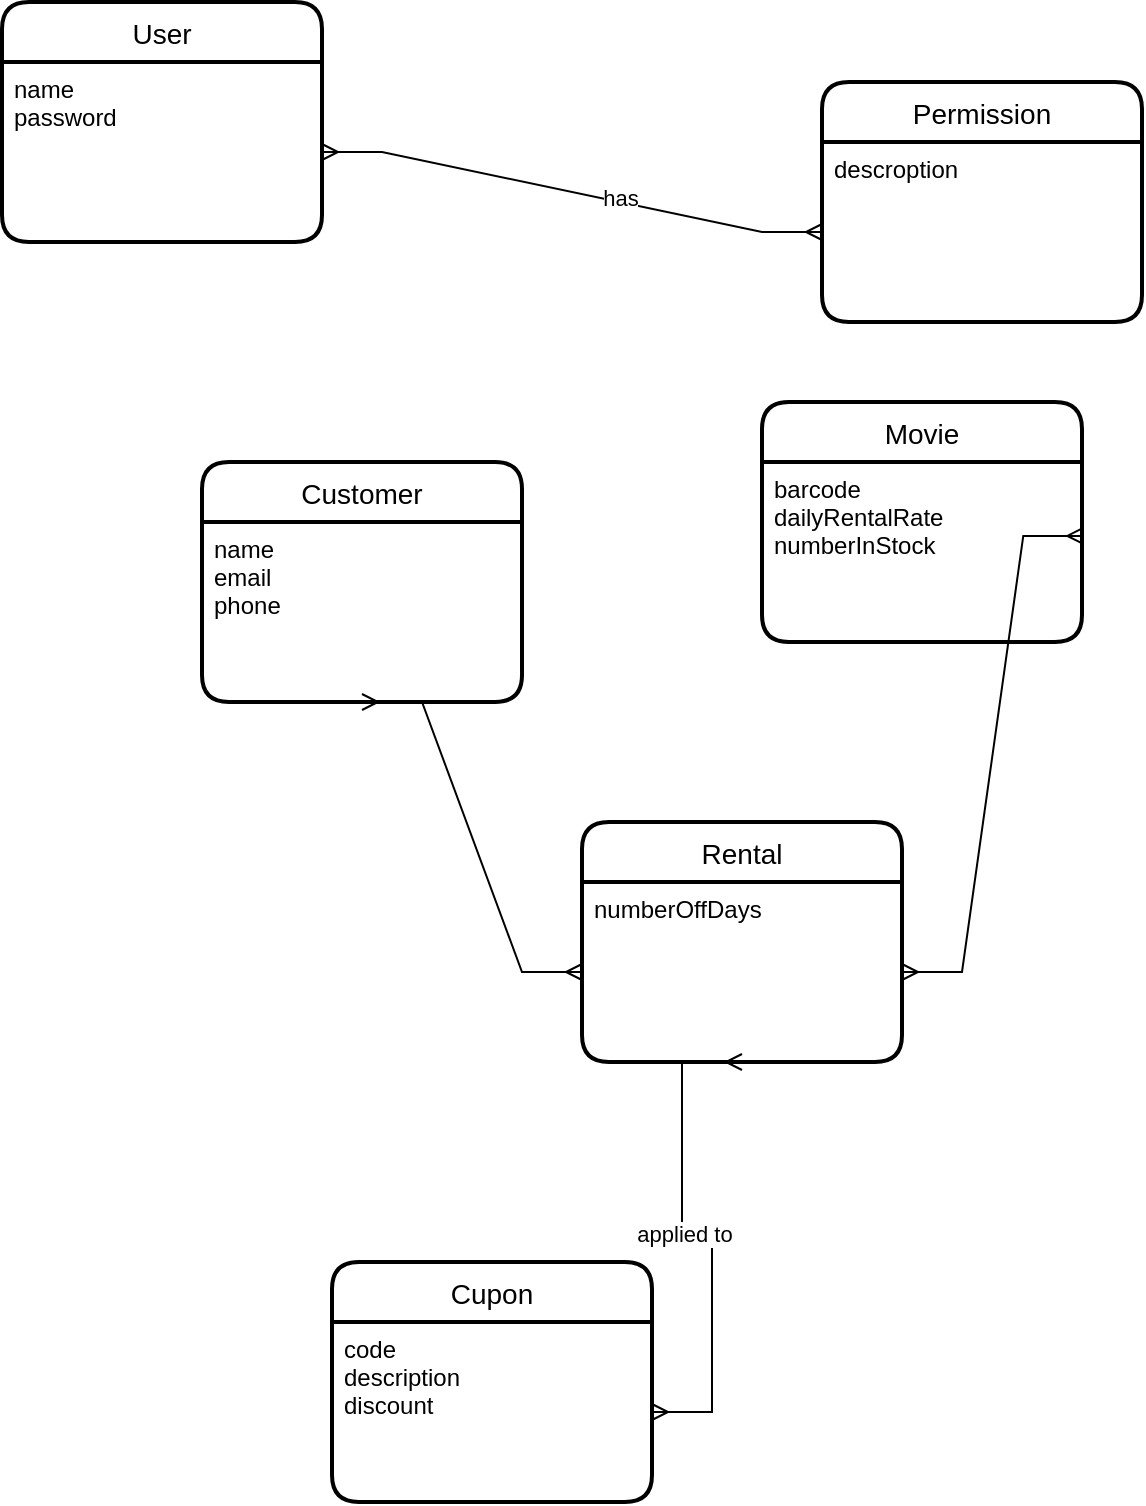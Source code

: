 <mxfile version="20.2.2" type="device"><diagram id="R2lEEEUBdFMjLlhIrx00" name="Page-1"><mxGraphModel dx="1038" dy="588" grid="1" gridSize="10" guides="1" tooltips="1" connect="1" arrows="1" fold="1" page="1" pageScale="1" pageWidth="850" pageHeight="1100" math="0" shadow="0" extFonts="Permanent Marker^https://fonts.googleapis.com/css?family=Permanent+Marker"><root><mxCell id="0"/><mxCell id="1" parent="0"/><mxCell id="U9B3vw82ZwAlZeSYAFN_-1" value="User" style="swimlane;childLayout=stackLayout;horizontal=1;startSize=30;horizontalStack=0;rounded=1;fontSize=14;fontStyle=0;strokeWidth=2;resizeParent=0;resizeLast=1;shadow=0;dashed=0;align=center;" parent="1" vertex="1"><mxGeometry x="100" y="140" width="160" height="120" as="geometry"/></mxCell><mxCell id="U9B3vw82ZwAlZeSYAFN_-2" value="name&#10;password" style="align=left;strokeColor=none;fillColor=none;spacingLeft=4;fontSize=12;verticalAlign=top;resizable=0;rotatable=0;part=1;" parent="U9B3vw82ZwAlZeSYAFN_-1" vertex="1"><mxGeometry y="30" width="160" height="90" as="geometry"/></mxCell><mxCell id="U9B3vw82ZwAlZeSYAFN_-3" value="Permission" style="swimlane;childLayout=stackLayout;horizontal=1;startSize=30;horizontalStack=0;rounded=1;fontSize=14;fontStyle=0;strokeWidth=2;resizeParent=0;resizeLast=1;shadow=0;dashed=0;align=center;" parent="1" vertex="1"><mxGeometry x="510" y="180" width="160" height="120" as="geometry"/></mxCell><mxCell id="U9B3vw82ZwAlZeSYAFN_-4" value="descroption" style="align=left;strokeColor=none;fillColor=none;spacingLeft=4;fontSize=12;verticalAlign=top;resizable=0;rotatable=0;part=1;" parent="U9B3vw82ZwAlZeSYAFN_-3" vertex="1"><mxGeometry y="30" width="160" height="90" as="geometry"/></mxCell><mxCell id="U9B3vw82ZwAlZeSYAFN_-5" value="Customer" style="swimlane;childLayout=stackLayout;horizontal=1;startSize=30;horizontalStack=0;rounded=1;fontSize=14;fontStyle=0;strokeWidth=2;resizeParent=0;resizeLast=1;shadow=0;dashed=0;align=center;" parent="1" vertex="1"><mxGeometry x="200" y="370" width="160" height="120" as="geometry"/></mxCell><mxCell id="U9B3vw82ZwAlZeSYAFN_-6" value="name    &#10;email&#10;phone&#10;" style="align=left;strokeColor=none;fillColor=none;spacingLeft=4;fontSize=12;verticalAlign=top;resizable=0;rotatable=0;part=1;" parent="U9B3vw82ZwAlZeSYAFN_-5" vertex="1"><mxGeometry y="30" width="160" height="90" as="geometry"/></mxCell><mxCell id="U9B3vw82ZwAlZeSYAFN_-7" value="Movie" style="swimlane;childLayout=stackLayout;horizontal=1;startSize=30;horizontalStack=0;rounded=1;fontSize=14;fontStyle=0;strokeWidth=2;resizeParent=0;resizeLast=1;shadow=0;dashed=0;align=center;" parent="1" vertex="1"><mxGeometry x="480" y="340" width="160" height="120" as="geometry"/></mxCell><mxCell id="U9B3vw82ZwAlZeSYAFN_-8" value="barcode&#10;dailyRentalRate&#10;numberInStock" style="align=left;strokeColor=none;fillColor=none;spacingLeft=4;fontSize=12;verticalAlign=top;resizable=0;rotatable=0;part=1;" parent="U9B3vw82ZwAlZeSYAFN_-7" vertex="1"><mxGeometry y="30" width="160" height="90" as="geometry"/></mxCell><mxCell id="U9B3vw82ZwAlZeSYAFN_-9" value="Rental" style="swimlane;childLayout=stackLayout;horizontal=1;startSize=30;horizontalStack=0;rounded=1;fontSize=14;fontStyle=0;strokeWidth=2;resizeParent=0;resizeLast=1;shadow=0;dashed=0;align=center;" parent="1" vertex="1"><mxGeometry x="390" y="550" width="160" height="120" as="geometry"/></mxCell><mxCell id="U9B3vw82ZwAlZeSYAFN_-10" value="numberOffDays" style="align=left;strokeColor=none;fillColor=none;spacingLeft=4;fontSize=12;verticalAlign=top;resizable=0;rotatable=0;part=1;" parent="U9B3vw82ZwAlZeSYAFN_-9" vertex="1"><mxGeometry y="30" width="160" height="90" as="geometry"/></mxCell><mxCell id="U9B3vw82ZwAlZeSYAFN_-11" value="" style="edgeStyle=entityRelationEdgeStyle;fontSize=12;html=1;endArrow=ERmany;startArrow=ERmany;rounded=0;entryX=0;entryY=0.5;entryDx=0;entryDy=0;exitX=0.5;exitY=1;exitDx=0;exitDy=0;" parent="1" source="U9B3vw82ZwAlZeSYAFN_-6" target="U9B3vw82ZwAlZeSYAFN_-10" edge="1"><mxGeometry width="100" height="100" relative="1" as="geometry"><mxPoint x="320" y="400" as="sourcePoint"/><mxPoint x="420" y="300" as="targetPoint"/></mxGeometry></mxCell><mxCell id="U9B3vw82ZwAlZeSYAFN_-12" value="" style="edgeStyle=entityRelationEdgeStyle;fontSize=12;html=1;endArrow=ERmany;startArrow=ERmany;rounded=0;exitX=1.004;exitY=0.411;exitDx=0;exitDy=0;exitPerimeter=0;entryX=1;entryY=0.5;entryDx=0;entryDy=0;" parent="1" source="U9B3vw82ZwAlZeSYAFN_-8" target="U9B3vw82ZwAlZeSYAFN_-10" edge="1"><mxGeometry width="100" height="100" relative="1" as="geometry"><mxPoint x="650" y="480" as="sourcePoint"/><mxPoint x="750" y="380" as="targetPoint"/></mxGeometry></mxCell><mxCell id="U9B3vw82ZwAlZeSYAFN_-13" value="" style="edgeStyle=entityRelationEdgeStyle;fontSize=12;html=1;endArrow=ERmany;startArrow=ERmany;rounded=0;exitX=1;exitY=0.5;exitDx=0;exitDy=0;entryX=0;entryY=0.5;entryDx=0;entryDy=0;" parent="1" source="U9B3vw82ZwAlZeSYAFN_-2" target="U9B3vw82ZwAlZeSYAFN_-4" edge="1"><mxGeometry width="100" height="100" relative="1" as="geometry"><mxPoint x="310" y="270" as="sourcePoint"/><mxPoint x="410" y="170" as="targetPoint"/></mxGeometry></mxCell><mxCell id="U9B3vw82ZwAlZeSYAFN_-18" value="has" style="edgeLabel;html=1;align=center;verticalAlign=middle;resizable=0;points=[];" parent="U9B3vw82ZwAlZeSYAFN_-13" vertex="1" connectable="0"><mxGeometry x="0.189" y="2" relative="1" as="geometry"><mxPoint as="offset"/></mxGeometry></mxCell><mxCell id="U9B3vw82ZwAlZeSYAFN_-14" value="Cupon" style="swimlane;childLayout=stackLayout;horizontal=1;startSize=30;horizontalStack=0;rounded=1;fontSize=14;fontStyle=0;strokeWidth=2;resizeParent=0;resizeLast=1;shadow=0;dashed=0;align=center;" parent="1" vertex="1"><mxGeometry x="265" y="770" width="160" height="120" as="geometry"/></mxCell><mxCell id="U9B3vw82ZwAlZeSYAFN_-15" value="code&#10;description&#10;discount" style="align=left;strokeColor=none;fillColor=none;spacingLeft=4;fontSize=12;verticalAlign=top;resizable=0;rotatable=0;part=1;" parent="U9B3vw82ZwAlZeSYAFN_-14" vertex="1"><mxGeometry y="30" width="160" height="90" as="geometry"/></mxCell><mxCell id="U9B3vw82ZwAlZeSYAFN_-16" value="" style="edgeStyle=entityRelationEdgeStyle;fontSize=12;html=1;endArrow=ERmany;startArrow=ERmany;rounded=0;exitX=1;exitY=0.5;exitDx=0;exitDy=0;entryX=0.5;entryY=1;entryDx=0;entryDy=0;" parent="1" source="U9B3vw82ZwAlZeSYAFN_-15" target="U9B3vw82ZwAlZeSYAFN_-10" edge="1"><mxGeometry width="100" height="100" relative="1" as="geometry"><mxPoint x="470" y="790" as="sourcePoint"/><mxPoint x="490" y="710" as="targetPoint"/></mxGeometry></mxCell><mxCell id="U9B3vw82ZwAlZeSYAFN_-17" value="applied to" style="edgeLabel;html=1;align=center;verticalAlign=middle;resizable=0;points=[];" parent="U9B3vw82ZwAlZeSYAFN_-16" vertex="1" connectable="0"><mxGeometry x="0.055" y="-2" relative="1" as="geometry"><mxPoint as="offset"/></mxGeometry></mxCell></root></mxGraphModel></diagram></mxfile>